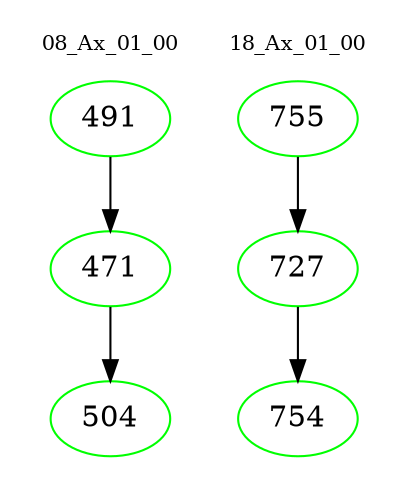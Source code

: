 digraph{
subgraph cluster_0 {
color = white
label = "08_Ax_01_00";
fontsize=10;
T0_491 [label="491", color="green"]
T0_491 -> T0_471 [color="black"]
T0_471 [label="471", color="green"]
T0_471 -> T0_504 [color="black"]
T0_504 [label="504", color="green"]
}
subgraph cluster_1 {
color = white
label = "18_Ax_01_00";
fontsize=10;
T1_755 [label="755", color="green"]
T1_755 -> T1_727 [color="black"]
T1_727 [label="727", color="green"]
T1_727 -> T1_754 [color="black"]
T1_754 [label="754", color="green"]
}
}
